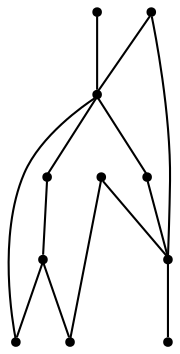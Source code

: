 graph {
  node [shape=point,comment="{\"directed\":false,\"doi\":\"10.1007/978-3-030-35802-0_37\",\"figure\":\"1\"}"]

  v0 [pos="1639.4372527657313,1572.8110717223335"]
  v1 [pos="499.19515017979785,2099.5864244756735"]
  v2 [pos="1639.4372527657315,2234.728119540696"]
  v3 [pos="240.689374297697,1572.8110717223335"]
  v4 [pos="1096.6924301340057,2099.4166772750186"]
  v5 [pos="940.0632837246435,1841.7151505944607"]
  v6 [pos="940.0632837246434,1939.752473056446"]
  v7 [pos="240.689374297697,2234.7323163248284"]
  v8 [pos="783.2997590915809,2099.4989278852627"]
  v9 [pos="279.92898008102367,1927.1694332356494"]
  v10 [pos="1380.4094835370247,2099.324856725198"]

  v0 -- v1 [id="-1",pos="1639.4372527657313,1572.8110717223335 499.19515017979785,2099.5864244756735 499.19515017979785,2099.5864244756735 499.19515017979785,2099.5864244756735"]
  v2 -- v3 [id="-2",pos="1639.4372527657315,2234.728119540696 240.689374297697,1572.8110717223335 240.689374297697,1572.8110717223335 240.689374297697,1572.8110717223335"]
  v4 -- v5 [id="-3",pos="1096.6924301340057,2099.4166772750186 940.0632837246435,1841.7151505944607 940.0632837246435,1841.7151505944607 940.0632837246435,1841.7151505944607"]
  v3 -- v10 [id="-4",pos="240.689374297697,1572.8110717223335 1380.4094835370247,2099.324856725198 1380.4094835370247,2099.324856725198 1380.4094835370247,2099.324856725198"]
  v7 -- v0 [id="-5",pos="240.689374297697,2234.7323163248284 1639.4372527657313,1572.8110717223335 1639.4372527657313,1572.8110717223335 1639.4372527657313,1572.8110717223335"]
  v3 -- v4 [id="-6",pos="240.689374297697,1572.8110717223335 1096.6924301340057,2099.4166772750186 1096.6924301340057,2099.4166772750186 1096.6924301340057,2099.4166772750186"]
  v6 -- v5 [id="-7",pos="940.0632837246434,1939.752473056446 940.0632837246435,1841.7151505944607 940.0632837246435,1841.7151505944607 940.0632837246435,1841.7151505944607"]
  v5 -- v7 [id="-8",pos="940.0632837246435,1841.7151505944607 240.689374297697,2234.7323163248284 240.689374297697,2234.7323163248284 240.689374297697,2234.7323163248284"]
  v5 -- v2 [id="-9",pos="940.0632837246435,1841.7151505944607 1639.4372527657315,2234.728119540696 1639.4372527657315,2234.728119540696 1639.4372527657315,2234.728119540696"]
  v8 -- v0 [id="-10",pos="783.2997590915809,2099.4989278852627 1639.4372527657313,1572.8110717223335 1639.4372527657313,1572.8110717223335 1639.4372527657313,1572.8110717223335"]
  v8 -- v5 [id="-11",pos="783.2997590915809,2099.4989278852627 940.0632837246435,1841.7151505944607 940.0632837246435,1841.7151505944607 940.0632837246435,1841.7151505944607"]
  v9 -- v0 [id="-12",pos="279.92898008102367,1927.1694332356494 1639.4372527657313,1572.8110717223335 1639.4372527657313,1572.8110717223335 1639.4372527657313,1572.8110717223335"]
  v9 -- v10 [id="-13",pos="279.92898008102367,1927.1694332356494 1380.4094835370247,2099.324856725198 1380.4094835370247,2099.324856725198 1380.4094835370247,2099.324856725198"]
}